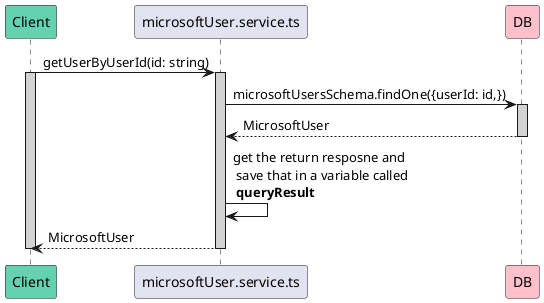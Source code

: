 @startuml getUserByUserId
participant Client #64D1AF
participant microsoftUser.service.ts
participant DB #FFC0CB

Client -> microsoftUser.service.ts : getUserByUserId(id: string)
activate Client #D3D3D3
    activate microsoftUser.service.ts #D3D3D3
        microsoftUser.service.ts -> DB : microsoftUsersSchema.findOne({userId: id,})
        activate DB #D3D3D3
            microsoftUser.service.ts <-- DB : MicrosoftUser
        deactivate DB
        microsoftUser.service.ts -> microsoftUser.service.ts : get the return resposne and\n save that in a variable called\n **queryResult**
        Client <-- microsoftUser.service.ts : MicrosoftUser
    deactivate microsoftUser.service.ts
deactivate Client
@enduml